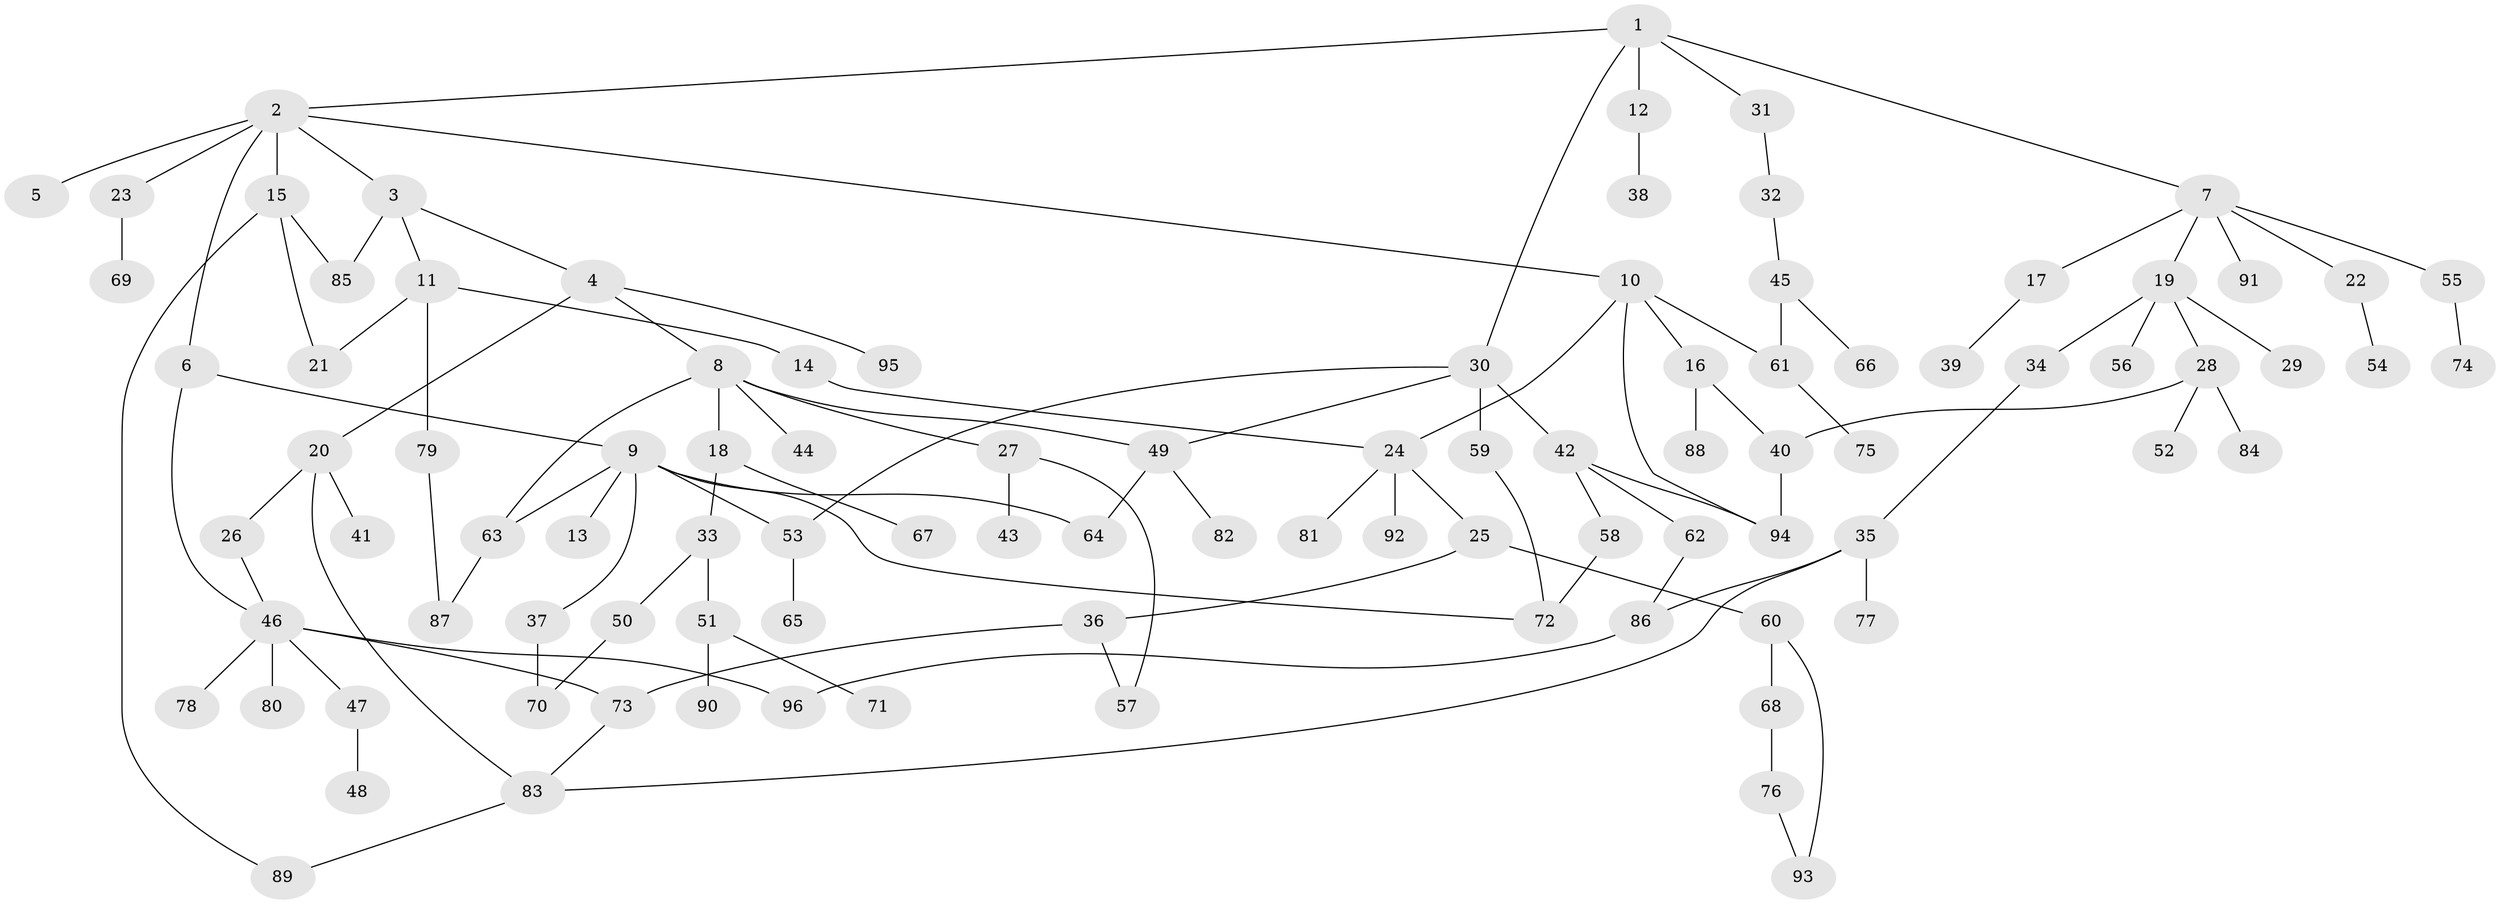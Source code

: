 // Generated by graph-tools (version 1.1) at 2025/13/03/09/25 04:13:15]
// undirected, 96 vertices, 119 edges
graph export_dot {
graph [start="1"]
  node [color=gray90,style=filled];
  1;
  2;
  3;
  4;
  5;
  6;
  7;
  8;
  9;
  10;
  11;
  12;
  13;
  14;
  15;
  16;
  17;
  18;
  19;
  20;
  21;
  22;
  23;
  24;
  25;
  26;
  27;
  28;
  29;
  30;
  31;
  32;
  33;
  34;
  35;
  36;
  37;
  38;
  39;
  40;
  41;
  42;
  43;
  44;
  45;
  46;
  47;
  48;
  49;
  50;
  51;
  52;
  53;
  54;
  55;
  56;
  57;
  58;
  59;
  60;
  61;
  62;
  63;
  64;
  65;
  66;
  67;
  68;
  69;
  70;
  71;
  72;
  73;
  74;
  75;
  76;
  77;
  78;
  79;
  80;
  81;
  82;
  83;
  84;
  85;
  86;
  87;
  88;
  89;
  90;
  91;
  92;
  93;
  94;
  95;
  96;
  1 -- 2;
  1 -- 7;
  1 -- 12;
  1 -- 30;
  1 -- 31;
  2 -- 3;
  2 -- 5;
  2 -- 6;
  2 -- 10;
  2 -- 15;
  2 -- 23;
  3 -- 4;
  3 -- 11;
  3 -- 85;
  4 -- 8;
  4 -- 20;
  4 -- 95;
  6 -- 9;
  6 -- 46;
  7 -- 17;
  7 -- 19;
  7 -- 22;
  7 -- 55;
  7 -- 91;
  8 -- 18;
  8 -- 27;
  8 -- 44;
  8 -- 49;
  8 -- 63;
  9 -- 13;
  9 -- 37;
  9 -- 53;
  9 -- 63;
  9 -- 64;
  9 -- 72;
  10 -- 16;
  10 -- 94;
  10 -- 61;
  10 -- 24;
  11 -- 14;
  11 -- 79;
  11 -- 21;
  12 -- 38;
  14 -- 24;
  15 -- 21;
  15 -- 85;
  15 -- 89;
  16 -- 88;
  16 -- 40;
  17 -- 39;
  18 -- 33;
  18 -- 67;
  19 -- 28;
  19 -- 29;
  19 -- 34;
  19 -- 56;
  20 -- 26;
  20 -- 41;
  20 -- 83;
  22 -- 54;
  23 -- 69;
  24 -- 25;
  24 -- 81;
  24 -- 92;
  25 -- 36;
  25 -- 60;
  26 -- 46;
  27 -- 43;
  27 -- 57;
  28 -- 40;
  28 -- 52;
  28 -- 84;
  30 -- 42;
  30 -- 59;
  30 -- 53;
  30 -- 49;
  31 -- 32;
  32 -- 45;
  33 -- 50;
  33 -- 51;
  34 -- 35;
  35 -- 77;
  35 -- 86;
  35 -- 83;
  36 -- 73;
  36 -- 57;
  37 -- 70;
  40 -- 94;
  42 -- 58;
  42 -- 62;
  42 -- 94;
  45 -- 61;
  45 -- 66;
  46 -- 47;
  46 -- 78;
  46 -- 80;
  46 -- 73;
  46 -- 96;
  47 -- 48;
  49 -- 82;
  49 -- 64;
  50 -- 70;
  51 -- 71;
  51 -- 90;
  53 -- 65;
  55 -- 74;
  58 -- 72;
  59 -- 72;
  60 -- 68;
  60 -- 93;
  61 -- 75;
  62 -- 86;
  63 -- 87;
  68 -- 76;
  73 -- 83;
  76 -- 93;
  79 -- 87;
  83 -- 89;
  86 -- 96;
}
